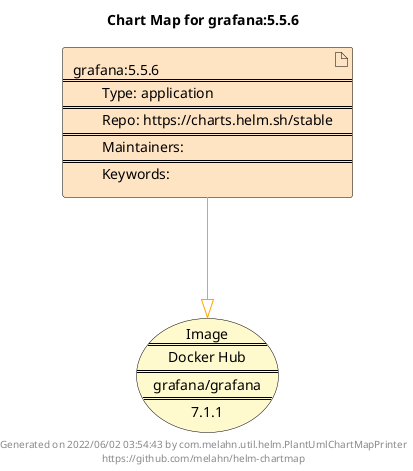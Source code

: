 @startuml
skinparam linetype ortho
skinparam backgroundColor white
skinparam usecaseBorderColor black
skinparam usecaseArrowColor LightSlateGray
skinparam artifactBorderColor black
skinparam artifactArrowColor LightSlateGray

title Chart Map for grafana:5.5.6

'There is one referenced Helm Chart
artifact "grafana:5.5.6\n====\n\tType: application\n====\n\tRepo: https://charts.helm.sh/stable\n====\n\tMaintainers: \n====\n\tKeywords: " as grafana_5_5_6 #Bisque

'There is one referenced Docker Image
usecase "Image\n====\nDocker Hub\n====\ngrafana/grafana\n====\n7.1.1" as grafana_grafana_7_1_1 #LemonChiffon

'Chart Dependencies
grafana_5_5_6--[#orange]-|>grafana_grafana_7_1_1

center footer Generated on 2022/06/02 03:54:43 by com.melahn.util.helm.PlantUmlChartMapPrinter\nhttps://github.com/melahn/helm-chartmap
@enduml
